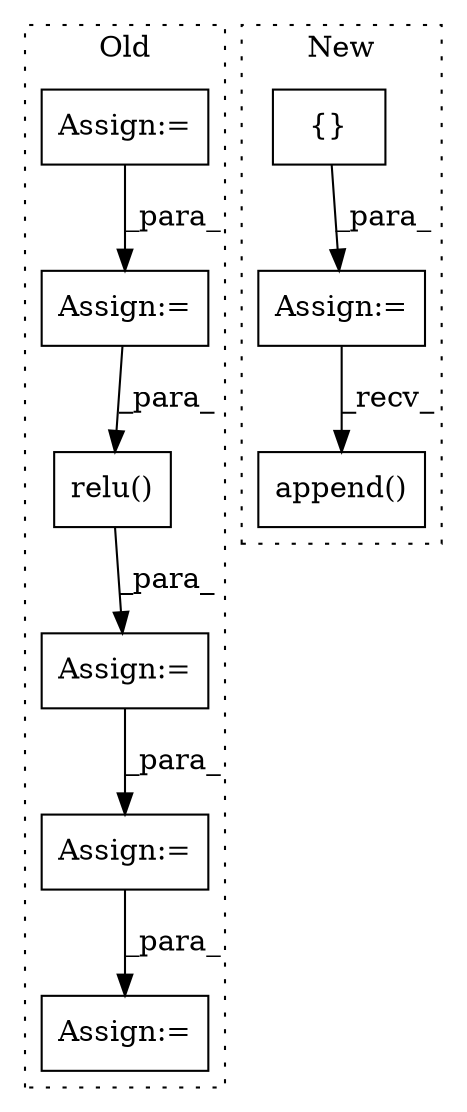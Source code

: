 digraph G {
subgraph cluster0 {
1 [label="relu()" a="75" s="2148,2169" l="10,1" shape="box"];
3 [label="Assign:=" a="68" s="2214" l="3" shape="box"];
4 [label="Assign:=" a="68" s="2180" l="3" shape="box"];
5 [label="Assign:=" a="68" s="2145" l="3" shape="box"];
6 [label="Assign:=" a="68" s="2082" l="3" shape="box"];
9 [label="Assign:=" a="68" s="2053" l="3" shape="box"];
label = "Old";
style="dotted";
}
subgraph cluster1 {
2 [label="{}" a="59" s="1298,1298" l="2,1" shape="box"];
7 [label="append()" a="75" s="1372,1387" l="14,1" shape="box"];
8 [label="Assign:=" a="68" s="1295" l="3" shape="box"];
label = "New";
style="dotted";
}
1 -> 5 [label="_para_"];
2 -> 8 [label="_para_"];
4 -> 3 [label="_para_"];
5 -> 4 [label="_para_"];
6 -> 1 [label="_para_"];
8 -> 7 [label="_recv_"];
9 -> 6 [label="_para_"];
}